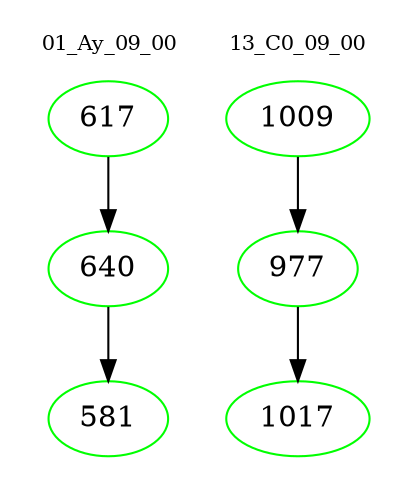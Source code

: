 digraph{
subgraph cluster_0 {
color = white
label = "01_Ay_09_00";
fontsize=10;
T0_617 [label="617", color="green"]
T0_617 -> T0_640 [color="black"]
T0_640 [label="640", color="green"]
T0_640 -> T0_581 [color="black"]
T0_581 [label="581", color="green"]
}
subgraph cluster_1 {
color = white
label = "13_C0_09_00";
fontsize=10;
T1_1009 [label="1009", color="green"]
T1_1009 -> T1_977 [color="black"]
T1_977 [label="977", color="green"]
T1_977 -> T1_1017 [color="black"]
T1_1017 [label="1017", color="green"]
}
}

